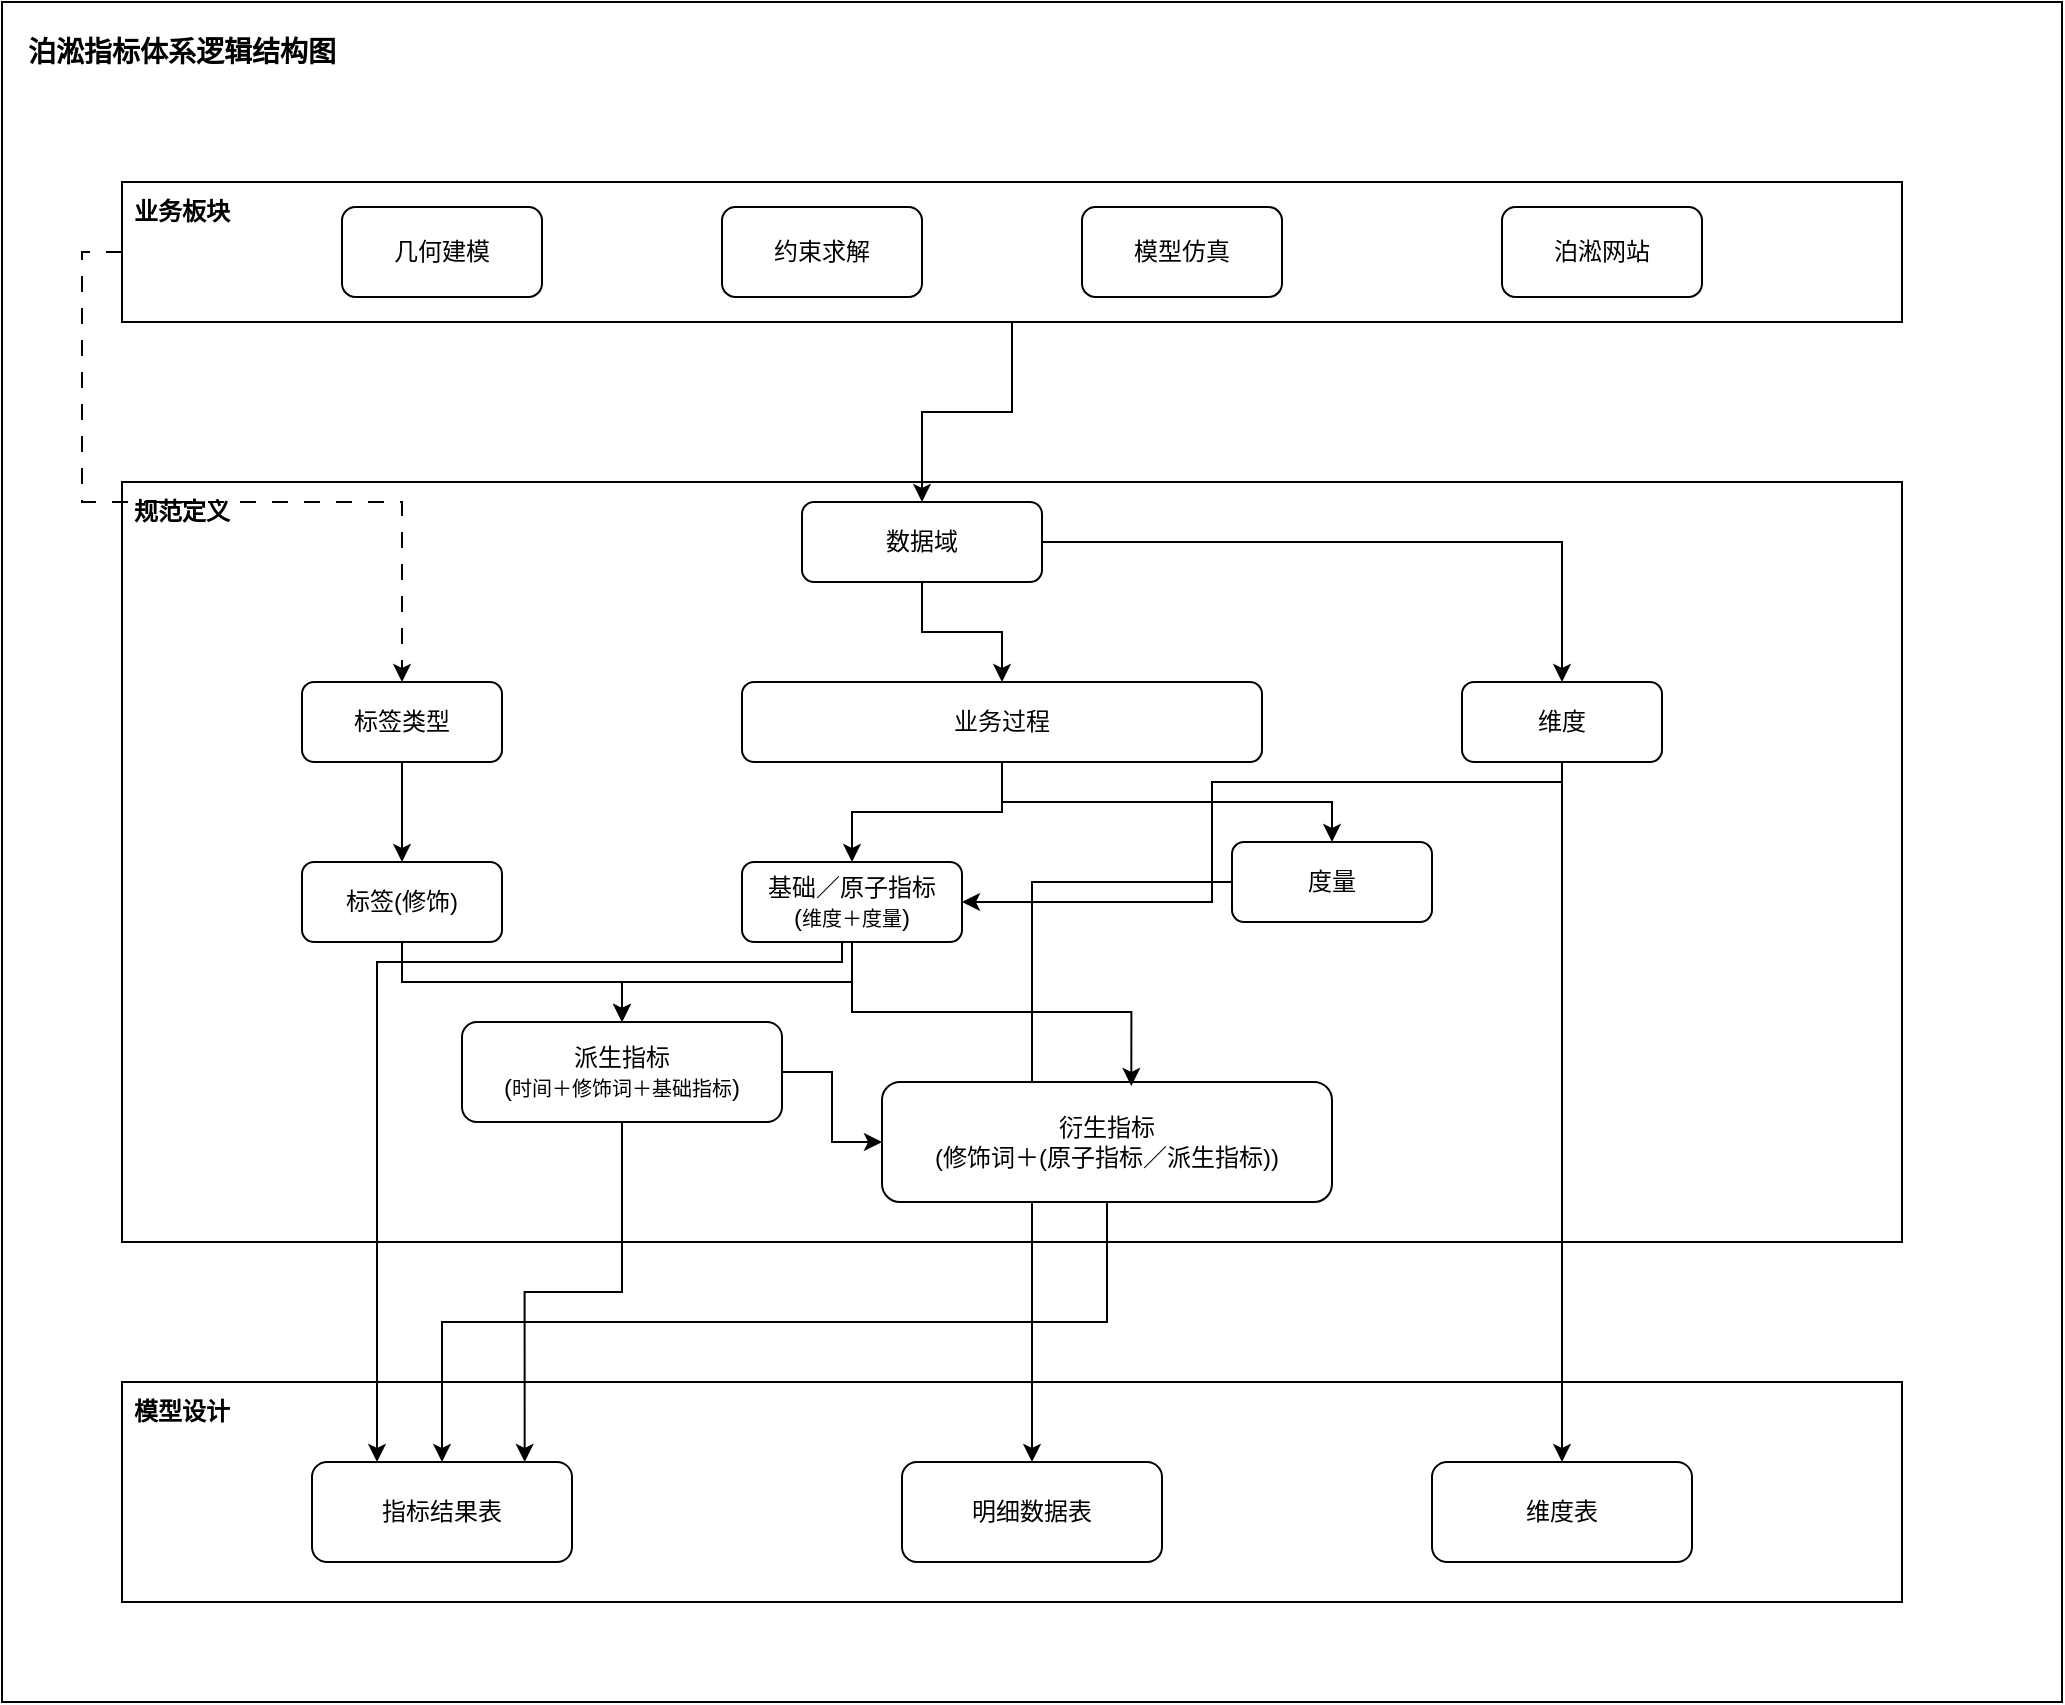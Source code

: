 <mxfile version="22.1.18" type="github">
  <diagram name="第 1 页" id="_VmwAulUeS0sL4wdm395">
    <mxGraphModel dx="2066" dy="1145" grid="1" gridSize="10" guides="1" tooltips="1" connect="1" arrows="1" fold="1" page="1" pageScale="1" pageWidth="827" pageHeight="1169" math="0" shadow="0">
      <root>
        <mxCell id="0" />
        <mxCell id="1" parent="0" />
        <mxCell id="hKratVvkbaBGiTEzcQCC-1" value="" style="rounded=0;whiteSpace=wrap;html=1;" vertex="1" parent="1">
          <mxGeometry x="90" y="50" width="1030" height="850" as="geometry" />
        </mxCell>
        <mxCell id="hKratVvkbaBGiTEzcQCC-2" value="" style="rounded=0;whiteSpace=wrap;html=1;" vertex="1" parent="1">
          <mxGeometry x="150" y="140" width="890" height="70" as="geometry" />
        </mxCell>
        <mxCell id="hKratVvkbaBGiTEzcQCC-3" value="" style="rounded=0;whiteSpace=wrap;html=1;" vertex="1" parent="1">
          <mxGeometry x="150" y="290" width="890" height="380" as="geometry" />
        </mxCell>
        <mxCell id="hKratVvkbaBGiTEzcQCC-4" value="" style="rounded=0;whiteSpace=wrap;html=1;" vertex="1" parent="1">
          <mxGeometry x="150" y="740" width="890" height="110" as="geometry" />
        </mxCell>
        <mxCell id="hKratVvkbaBGiTEzcQCC-5" value="业务板块" style="text;html=1;strokeColor=none;fillColor=none;align=center;verticalAlign=middle;whiteSpace=wrap;rounded=0;fontStyle=1" vertex="1" parent="1">
          <mxGeometry x="150" y="140" width="60" height="30" as="geometry" />
        </mxCell>
        <mxCell id="hKratVvkbaBGiTEzcQCC-6" value="几何建模" style="rounded=1;whiteSpace=wrap;html=1;" vertex="1" parent="1">
          <mxGeometry x="260" y="152.5" width="100" height="45" as="geometry" />
        </mxCell>
        <mxCell id="hKratVvkbaBGiTEzcQCC-7" value="约束求解" style="rounded=1;whiteSpace=wrap;html=1;" vertex="1" parent="1">
          <mxGeometry x="450" y="152.5" width="100" height="45" as="geometry" />
        </mxCell>
        <mxCell id="hKratVvkbaBGiTEzcQCC-8" value="模型仿真" style="rounded=1;whiteSpace=wrap;html=1;" vertex="1" parent="1">
          <mxGeometry x="630" y="152.5" width="100" height="45" as="geometry" />
        </mxCell>
        <mxCell id="hKratVvkbaBGiTEzcQCC-9" value="泊淞网站" style="rounded=1;whiteSpace=wrap;html=1;" vertex="1" parent="1">
          <mxGeometry x="840" y="152.5" width="100" height="45" as="geometry" />
        </mxCell>
        <mxCell id="hKratVvkbaBGiTEzcQCC-12" value="规范定义" style="text;html=1;strokeColor=none;fillColor=none;align=center;verticalAlign=middle;whiteSpace=wrap;rounded=0;fontStyle=1" vertex="1" parent="1">
          <mxGeometry x="150" y="290" width="60" height="30" as="geometry" />
        </mxCell>
        <mxCell id="hKratVvkbaBGiTEzcQCC-13" value="模型设计" style="text;html=1;strokeColor=none;fillColor=none;align=center;verticalAlign=middle;whiteSpace=wrap;rounded=0;fontStyle=1" vertex="1" parent="1">
          <mxGeometry x="150" y="740" width="60" height="30" as="geometry" />
        </mxCell>
        <mxCell id="hKratVvkbaBGiTEzcQCC-21" value="" style="edgeStyle=orthogonalEdgeStyle;rounded=0;orthogonalLoop=1;jettySize=auto;html=1;" edge="1" parent="1" source="hKratVvkbaBGiTEzcQCC-15" target="hKratVvkbaBGiTEzcQCC-17">
          <mxGeometry relative="1" as="geometry" />
        </mxCell>
        <mxCell id="hKratVvkbaBGiTEzcQCC-22" style="edgeStyle=orthogonalEdgeStyle;rounded=0;orthogonalLoop=1;jettySize=auto;html=1;entryX=0.5;entryY=0;entryDx=0;entryDy=0;" edge="1" parent="1" source="hKratVvkbaBGiTEzcQCC-15" target="hKratVvkbaBGiTEzcQCC-18">
          <mxGeometry relative="1" as="geometry" />
        </mxCell>
        <mxCell id="hKratVvkbaBGiTEzcQCC-15" value="数据域" style="rounded=1;whiteSpace=wrap;html=1;" vertex="1" parent="1">
          <mxGeometry x="490" y="300" width="120" height="40" as="geometry" />
        </mxCell>
        <mxCell id="hKratVvkbaBGiTEzcQCC-31" value="" style="edgeStyle=orthogonalEdgeStyle;rounded=0;orthogonalLoop=1;jettySize=auto;html=1;" edge="1" parent="1" source="hKratVvkbaBGiTEzcQCC-16" target="hKratVvkbaBGiTEzcQCC-28">
          <mxGeometry relative="1" as="geometry" />
        </mxCell>
        <mxCell id="hKratVvkbaBGiTEzcQCC-16" value="标签类型" style="rounded=1;whiteSpace=wrap;html=1;" vertex="1" parent="1">
          <mxGeometry x="240" y="390" width="100" height="40" as="geometry" />
        </mxCell>
        <mxCell id="hKratVvkbaBGiTEzcQCC-26" style="edgeStyle=orthogonalEdgeStyle;rounded=0;orthogonalLoop=1;jettySize=auto;html=1;entryX=0.5;entryY=0;entryDx=0;entryDy=0;" edge="1" parent="1" source="hKratVvkbaBGiTEzcQCC-17" target="hKratVvkbaBGiTEzcQCC-20">
          <mxGeometry relative="1" as="geometry" />
        </mxCell>
        <mxCell id="hKratVvkbaBGiTEzcQCC-27" style="edgeStyle=orthogonalEdgeStyle;rounded=0;orthogonalLoop=1;jettySize=auto;html=1;" edge="1" parent="1" source="hKratVvkbaBGiTEzcQCC-17" target="hKratVvkbaBGiTEzcQCC-23">
          <mxGeometry relative="1" as="geometry" />
        </mxCell>
        <mxCell id="hKratVvkbaBGiTEzcQCC-17" value="业务过程" style="rounded=1;whiteSpace=wrap;html=1;" vertex="1" parent="1">
          <mxGeometry x="460" y="390" width="260" height="40" as="geometry" />
        </mxCell>
        <mxCell id="hKratVvkbaBGiTEzcQCC-51" style="edgeStyle=orthogonalEdgeStyle;rounded=0;orthogonalLoop=1;jettySize=auto;html=1;entryX=1;entryY=0.5;entryDx=0;entryDy=0;" edge="1" parent="1" source="hKratVvkbaBGiTEzcQCC-18" target="hKratVvkbaBGiTEzcQCC-20">
          <mxGeometry relative="1" as="geometry">
            <Array as="points">
              <mxPoint x="870" y="440" />
              <mxPoint x="695" y="440" />
              <mxPoint x="695" y="500" />
            </Array>
          </mxGeometry>
        </mxCell>
        <mxCell id="hKratVvkbaBGiTEzcQCC-52" style="edgeStyle=orthogonalEdgeStyle;rounded=0;orthogonalLoop=1;jettySize=auto;html=1;" edge="1" parent="1" source="hKratVvkbaBGiTEzcQCC-18" target="hKratVvkbaBGiTEzcQCC-47">
          <mxGeometry relative="1" as="geometry" />
        </mxCell>
        <mxCell id="hKratVvkbaBGiTEzcQCC-18" value="维度" style="rounded=1;whiteSpace=wrap;html=1;" vertex="1" parent="1">
          <mxGeometry x="820" y="390" width="100" height="40" as="geometry" />
        </mxCell>
        <mxCell id="hKratVvkbaBGiTEzcQCC-37" style="edgeStyle=orthogonalEdgeStyle;rounded=0;orthogonalLoop=1;jettySize=auto;html=1;" edge="1" parent="1" source="hKratVvkbaBGiTEzcQCC-20" target="hKratVvkbaBGiTEzcQCC-33">
          <mxGeometry relative="1" as="geometry" />
        </mxCell>
        <mxCell id="hKratVvkbaBGiTEzcQCC-43" style="edgeStyle=orthogonalEdgeStyle;rounded=0;orthogonalLoop=1;jettySize=auto;html=1;entryX=0.25;entryY=0;entryDx=0;entryDy=0;" edge="1" parent="1" source="hKratVvkbaBGiTEzcQCC-20" target="hKratVvkbaBGiTEzcQCC-41">
          <mxGeometry relative="1" as="geometry">
            <Array as="points">
              <mxPoint x="510" y="530" />
              <mxPoint x="278" y="530" />
            </Array>
          </mxGeometry>
        </mxCell>
        <mxCell id="hKratVvkbaBGiTEzcQCC-20" value="基础／原子指标&lt;br&gt;(&lt;font style=&quot;font-size: 10px;&quot;&gt;维度&lt;/font&gt;&lt;span style=&quot;font-size: 10px;&quot;&gt;＋度量&lt;/span&gt;)" style="rounded=1;whiteSpace=wrap;html=1;" vertex="1" parent="1">
          <mxGeometry x="460" y="480" width="110" height="40" as="geometry" />
        </mxCell>
        <mxCell id="hKratVvkbaBGiTEzcQCC-46" style="edgeStyle=orthogonalEdgeStyle;rounded=0;orthogonalLoop=1;jettySize=auto;html=1;" edge="1" parent="1" source="hKratVvkbaBGiTEzcQCC-23" target="hKratVvkbaBGiTEzcQCC-45">
          <mxGeometry relative="1" as="geometry" />
        </mxCell>
        <mxCell id="hKratVvkbaBGiTEzcQCC-23" value="度量" style="rounded=1;whiteSpace=wrap;html=1;" vertex="1" parent="1">
          <mxGeometry x="705" y="470" width="100" height="40" as="geometry" />
        </mxCell>
        <mxCell id="hKratVvkbaBGiTEzcQCC-35" style="edgeStyle=orthogonalEdgeStyle;rounded=0;orthogonalLoop=1;jettySize=auto;html=1;" edge="1" parent="1" source="hKratVvkbaBGiTEzcQCC-28" target="hKratVvkbaBGiTEzcQCC-33">
          <mxGeometry relative="1" as="geometry" />
        </mxCell>
        <mxCell id="hKratVvkbaBGiTEzcQCC-28" value="标签(修饰)" style="rounded=1;whiteSpace=wrap;html=1;" vertex="1" parent="1">
          <mxGeometry x="240" y="480" width="100" height="40" as="geometry" />
        </mxCell>
        <mxCell id="hKratVvkbaBGiTEzcQCC-30" style="edgeStyle=orthogonalEdgeStyle;rounded=0;orthogonalLoop=1;jettySize=auto;html=1;dashed=1;dashPattern=8 8;" edge="1" parent="1" source="hKratVvkbaBGiTEzcQCC-2" target="hKratVvkbaBGiTEzcQCC-16">
          <mxGeometry relative="1" as="geometry">
            <Array as="points">
              <mxPoint x="130" y="175" />
              <mxPoint x="130" y="300" />
              <mxPoint x="290" y="300" />
            </Array>
          </mxGeometry>
        </mxCell>
        <mxCell id="hKratVvkbaBGiTEzcQCC-29" style="edgeStyle=orthogonalEdgeStyle;rounded=0;orthogonalLoop=1;jettySize=auto;html=1;" edge="1" parent="1" source="hKratVvkbaBGiTEzcQCC-2" target="hKratVvkbaBGiTEzcQCC-15">
          <mxGeometry relative="1" as="geometry" />
        </mxCell>
        <mxCell id="hKratVvkbaBGiTEzcQCC-40" style="edgeStyle=orthogonalEdgeStyle;rounded=0;orthogonalLoop=1;jettySize=auto;html=1;" edge="1" parent="1" source="hKratVvkbaBGiTEzcQCC-33" target="hKratVvkbaBGiTEzcQCC-38">
          <mxGeometry relative="1" as="geometry" />
        </mxCell>
        <mxCell id="hKratVvkbaBGiTEzcQCC-33" value="派生指标&lt;br&gt;(&lt;font style=&quot;font-size: 10px;&quot;&gt;时间＋修饰词＋基础指标&lt;/font&gt;)" style="rounded=1;whiteSpace=wrap;html=1;" vertex="1" parent="1">
          <mxGeometry x="320" y="560" width="160" height="50" as="geometry" />
        </mxCell>
        <mxCell id="hKratVvkbaBGiTEzcQCC-42" style="edgeStyle=orthogonalEdgeStyle;rounded=0;orthogonalLoop=1;jettySize=auto;html=1;" edge="1" parent="1" source="hKratVvkbaBGiTEzcQCC-38" target="hKratVvkbaBGiTEzcQCC-41">
          <mxGeometry relative="1" as="geometry">
            <Array as="points">
              <mxPoint x="643" y="710" />
              <mxPoint x="310" y="710" />
            </Array>
          </mxGeometry>
        </mxCell>
        <mxCell id="hKratVvkbaBGiTEzcQCC-38" value="衍生指标&lt;br&gt;(修饰词＋(原子指标／派生指标))" style="rounded=1;whiteSpace=wrap;html=1;" vertex="1" parent="1">
          <mxGeometry x="530" y="590" width="225" height="60" as="geometry" />
        </mxCell>
        <mxCell id="hKratVvkbaBGiTEzcQCC-39" style="edgeStyle=orthogonalEdgeStyle;rounded=0;orthogonalLoop=1;jettySize=auto;html=1;entryX=0.554;entryY=0.033;entryDx=0;entryDy=0;entryPerimeter=0;" edge="1" parent="1" source="hKratVvkbaBGiTEzcQCC-20" target="hKratVvkbaBGiTEzcQCC-38">
          <mxGeometry relative="1" as="geometry" />
        </mxCell>
        <mxCell id="hKratVvkbaBGiTEzcQCC-41" value="指标结果表" style="rounded=1;whiteSpace=wrap;html=1;" vertex="1" parent="1">
          <mxGeometry x="245" y="780" width="130" height="50" as="geometry" />
        </mxCell>
        <mxCell id="hKratVvkbaBGiTEzcQCC-44" style="edgeStyle=orthogonalEdgeStyle;rounded=0;orthogonalLoop=1;jettySize=auto;html=1;entryX=0.818;entryY=0;entryDx=0;entryDy=0;entryPerimeter=0;" edge="1" parent="1" source="hKratVvkbaBGiTEzcQCC-33" target="hKratVvkbaBGiTEzcQCC-41">
          <mxGeometry relative="1" as="geometry" />
        </mxCell>
        <mxCell id="hKratVvkbaBGiTEzcQCC-45" value="明细数据表" style="rounded=1;whiteSpace=wrap;html=1;" vertex="1" parent="1">
          <mxGeometry x="540" y="780" width="130" height="50" as="geometry" />
        </mxCell>
        <mxCell id="hKratVvkbaBGiTEzcQCC-47" value="维度表" style="rounded=1;whiteSpace=wrap;html=1;" vertex="1" parent="1">
          <mxGeometry x="805" y="780" width="130" height="50" as="geometry" />
        </mxCell>
        <mxCell id="hKratVvkbaBGiTEzcQCC-49" value="泊淞指标体系逻辑结构图" style="text;html=1;strokeColor=none;fillColor=none;align=center;verticalAlign=middle;whiteSpace=wrap;rounded=0;fontStyle=1;fontSize=14;" vertex="1" parent="1">
          <mxGeometry x="100" y="60" width="160" height="30" as="geometry" />
        </mxCell>
      </root>
    </mxGraphModel>
  </diagram>
</mxfile>

